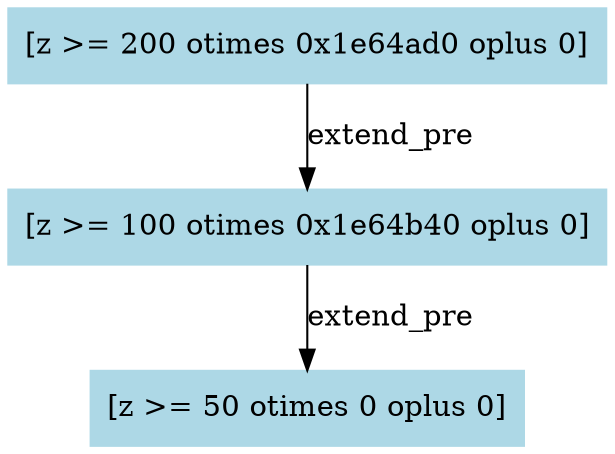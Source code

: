 digraph "[x := 50]" {
"0x1e64720" [label="[z >= 200 otimes 0x1e64ad0 oplus 0]", color=lightblue,style=filled,shape=box]
"0x1e64720" -> "0x1e64ad0" [label=extend_pre,color=black]
"0x1e64ad0" [label="[z >= 100 otimes 0x1e64b40 oplus 0]", color=lightblue,style=filled,shape=box]
"0x1e64ad0" -> "0x1e64b40" [label=extend_pre,color=black]
"0x1e64b40" [label="[z >= 50 otimes 0 oplus 0]", color=lightblue,style=filled,shape=box]
}


